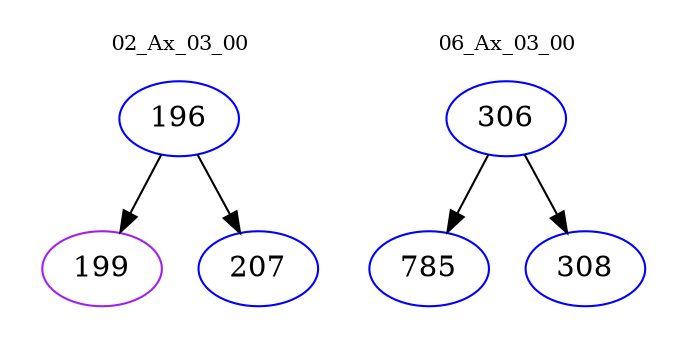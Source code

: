 digraph{
subgraph cluster_0 {
color = white
label = "02_Ax_03_00";
fontsize=10;
T0_196 [label="196", color="blue"]
T0_196 -> T0_199 [color="black"]
T0_199 [label="199", color="purple"]
T0_196 -> T0_207 [color="black"]
T0_207 [label="207", color="blue"]
}
subgraph cluster_1 {
color = white
label = "06_Ax_03_00";
fontsize=10;
T1_306 [label="306", color="blue"]
T1_306 -> T1_785 [color="black"]
T1_785 [label="785", color="blue"]
T1_306 -> T1_308 [color="black"]
T1_308 [label="308", color="blue"]
}
}
